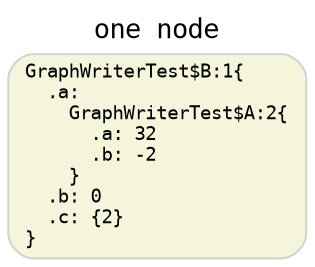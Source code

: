 digraph G {
  rankdir=LR;
  labelloc="t";
  label="one node\l";
  graph [fontname="Monospace", fontsize="13"]

  // default nodes
  node [fontname="Monospace", fontsize="9", shape="box", style="rounded,filled", color="LightGray", fillcolor="Beige"]
  1[ label="GraphWriterTest$B:1\{\l  .a:\l    GraphWriterTest$A:2\{\l      .a: 32\l      .b: -2\l    \}\l  .b: 0\l  .c: \{2\}\l\}\l" ]
}

